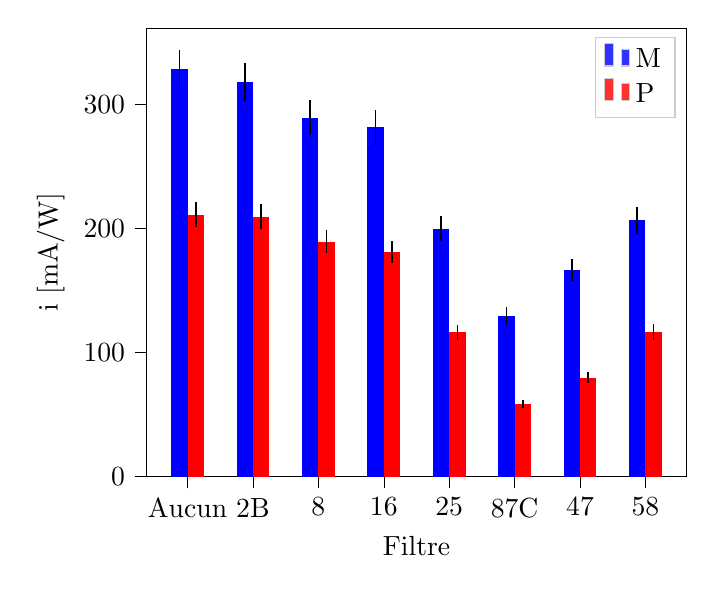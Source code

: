% This file was created with tikzplotlib v0.10.1.
\begin{tikzpicture}

\definecolor{darkgray176}{RGB}{176,176,176}
\definecolor{lightgray204}{RGB}{204,204,204}

\begin{axis}[
legend cell align={left},
legend style={fill opacity=0.8, draw opacity=1, text opacity=1, draw=lightgray204},
tick align=outside,
tick pos=left,
x grid style={darkgray176},
xlabel={Filtre},
xmin=-0.5, xmax=7.75,
xtick style={color=black},
xtick={0.125,1.125,2.125,3.125,4.125,5.125,6.125,7.125},
xticklabels={Aucun,2B,8,16,25,87C,47,58},
y grid style={darkgray176},
ylabel={i [mA/W]},
ymin=0, ymax=361.187,
ytick style={color=black}
]
\draw[draw=none,fill=blue] (axis cs:-0.125,0) rectangle (axis cs:0.125,328.435);
\addlegendimage{ybar,ybar legend,draw=none,fill=blue}
\addlegendentry{M}

\draw[draw=none,fill=blue] (axis cs:0.875,0) rectangle (axis cs:1.125,317.816);
\draw[draw=none,fill=blue] (axis cs:1.875,0) rectangle (axis cs:2.125,289.189);
\draw[draw=none,fill=blue] (axis cs:2.875,0) rectangle (axis cs:3.125,281.365);
\draw[draw=none,fill=blue] (axis cs:3.875,0) rectangle (axis cs:4.125,199.561);
\draw[draw=none,fill=blue] (axis cs:4.875,0) rectangle (axis cs:5.125,129.63);
\draw[draw=none,fill=blue] (axis cs:5.875,0) rectangle (axis cs:6.125,166.434);
\draw[draw=none,fill=blue] (axis cs:6.875,0) rectangle (axis cs:7.125,206.329);
\draw[draw=none,fill=red] (axis cs:0.125,0) rectangle (axis cs:0.375,210.874);
\addlegendimage{ybar,ybar legend,draw=none,fill=red}
\addlegendentry{P}

\draw[draw=none,fill=red] (axis cs:1.125,0) rectangle (axis cs:1.375,209.49);
\draw[draw=none,fill=red] (axis cs:2.125,0) rectangle (axis cs:2.375,189.189);
\draw[draw=none,fill=red] (axis cs:3.125,0) rectangle (axis cs:3.375,180.812);
\draw[draw=none,fill=red] (axis cs:4.125,0) rectangle (axis cs:4.375,116.228);
\draw[draw=none,fill=red] (axis cs:5.125,0) rectangle (axis cs:5.375,58.642);
\draw[draw=none,fill=red] (axis cs:6.125,0) rectangle (axis cs:6.375,79.72);
\draw[draw=none,fill=red] (axis cs:7.125,0) rectangle (axis cs:7.375,116.456);
\path [draw=black, semithick]
(axis cs:0,312.882)
--(axis cs:0,343.988);

\path [draw=black, semithick]
(axis cs:1,302.255)
--(axis cs:1,333.376);

\path [draw=black, semithick]
(axis cs:2,275.014)
--(axis cs:2,303.365);

\path [draw=black, semithick]
(axis cs:3,267.512)
--(axis cs:3,295.218);

\path [draw=black, semithick]
(axis cs:4,189.387)
--(axis cs:4,209.735);

\path [draw=black, semithick]
(axis cs:5,122.439)
--(axis cs:5,136.82);

\path [draw=black, semithick]
(axis cs:6,157.444)
--(axis cs:6,175.423);

\path [draw=black, semithick]
(axis cs:7,195.46)
--(axis cs:7,217.198);

\path [draw=black, semithick]
(axis cs:0.25,200.888)
--(axis cs:0.25,220.861);

\path [draw=black, semithick]
(axis cs:1.25,199.232)
--(axis cs:1.25,219.747);

\path [draw=black, semithick]
(axis cs:2.25,179.915)
--(axis cs:2.25,198.464);

\path [draw=black, semithick]
(axis cs:3.25,171.909)
--(axis cs:3.25,189.715);

\path [draw=black, semithick]
(axis cs:4.25,110.301)
--(axis cs:4.25,122.155);

\path [draw=black, semithick]
(axis cs:5.25,55.387)
--(axis cs:5.25,61.897);

\path [draw=black, semithick]
(axis cs:6.25,75.412)
--(axis cs:6.25,84.028);

\path [draw=black, semithick]
(axis cs:7.25,110.32)
--(axis cs:7.25,122.592);

\end{axis}

\end{tikzpicture}
